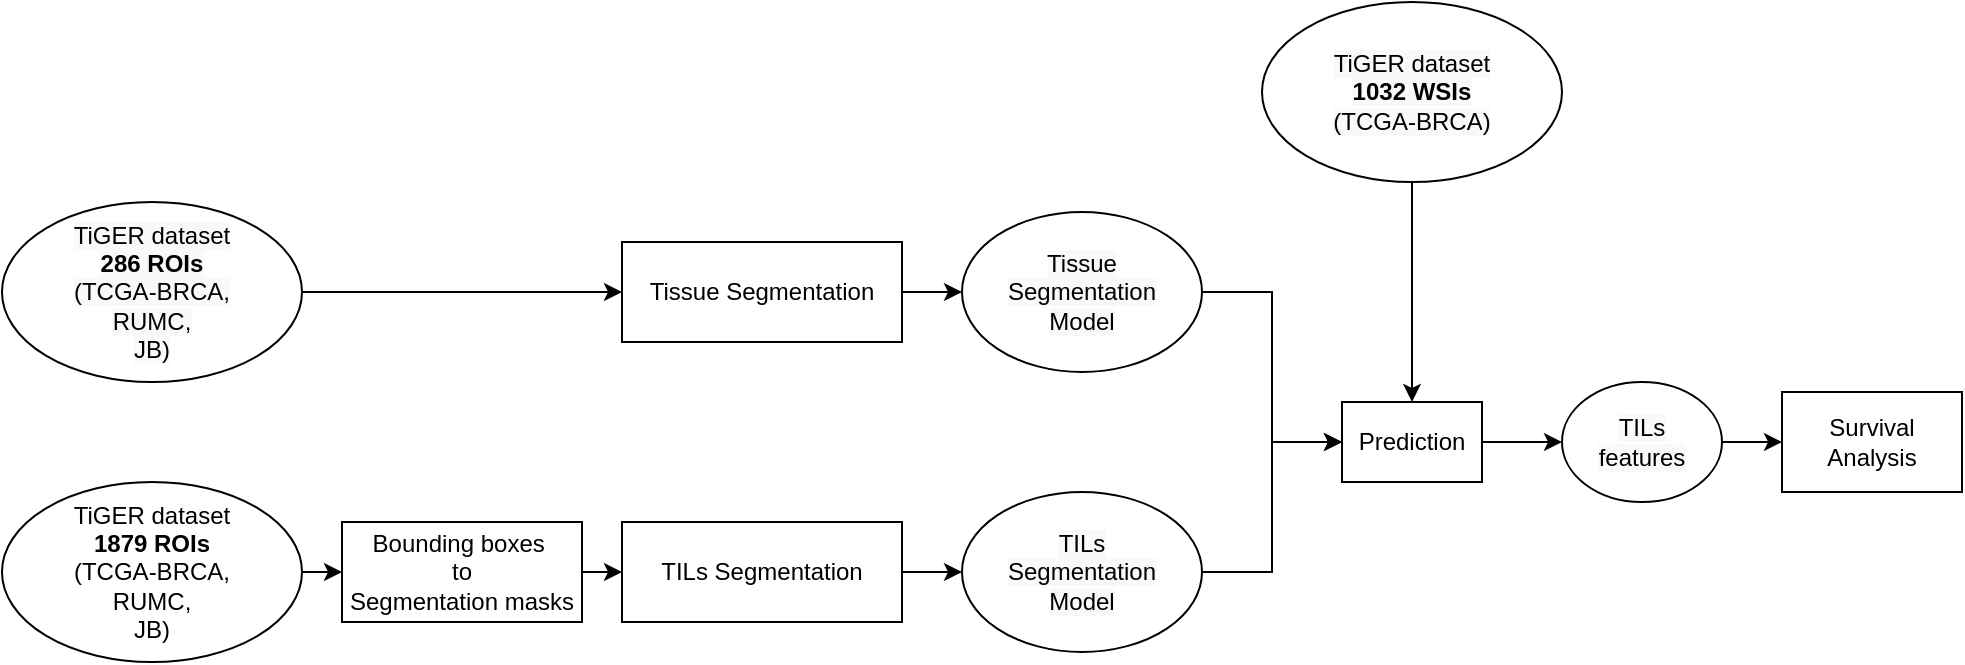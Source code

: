 <mxfile version="16.5.6" type="device"><diagram id="JD4tj5UxD-yE9ofHnlun" name="Page-1"><mxGraphModel dx="946" dy="614" grid="1" gridSize="10" guides="1" tooltips="1" connect="1" arrows="1" fold="1" page="1" pageScale="1" pageWidth="1100" pageHeight="850" math="0" shadow="0"><root><mxCell id="0"/><mxCell id="1" parent="0"/><mxCell id="fjWc9sMw9zoK4WoLGn3O-9" style="edgeStyle=orthogonalEdgeStyle;rounded=0;orthogonalLoop=1;jettySize=auto;html=1;exitX=1;exitY=0.5;exitDx=0;exitDy=0;entryX=0;entryY=0.5;entryDx=0;entryDy=0;" edge="1" parent="1" source="fjWc9sMw9zoK4WoLGn3O-4" target="fjWc9sMw9zoK4WoLGn3O-6"><mxGeometry relative="1" as="geometry"/></mxCell><mxCell id="fjWc9sMw9zoK4WoLGn3O-4" value="&lt;meta charset=&quot;utf-8&quot;&gt;&lt;span style=&quot;color: rgb(0, 0, 0); font-family: helvetica; font-size: 12px; font-style: normal; font-weight: 400; letter-spacing: normal; text-align: center; text-indent: 0px; text-transform: none; word-spacing: 0px; background-color: rgb(248, 249, 250); display: inline; float: none;&quot;&gt;TiGER dataset&lt;/span&gt;&lt;br style=&quot;color: rgb(0, 0, 0); font-family: helvetica; font-size: 12px; font-style: normal; font-weight: 400; letter-spacing: normal; text-align: center; text-indent: 0px; text-transform: none; word-spacing: 0px; background-color: rgb(248, 249, 250);&quot;&gt;&lt;b style=&quot;color: rgb(0, 0, 0); font-family: helvetica; font-size: 12px; font-style: normal; letter-spacing: normal; text-align: center; text-indent: 0px; text-transform: none; word-spacing: 0px; background-color: rgb(248, 249, 250);&quot;&gt;286 ROIs&lt;/b&gt;&lt;br style=&quot;color: rgb(0, 0, 0); font-family: helvetica; font-size: 12px; font-style: normal; font-weight: 400; letter-spacing: normal; text-align: center; text-indent: 0px; text-transform: none; word-spacing: 0px; background-color: rgb(248, 249, 250);&quot;&gt;&lt;span style=&quot;color: rgb(0, 0, 0); font-family: helvetica; font-size: 12px; font-style: normal; font-weight: 400; letter-spacing: normal; text-align: center; text-indent: 0px; text-transform: none; word-spacing: 0px; background-color: rgb(248, 249, 250); display: inline; float: none;&quot;&gt;(TCGA-BRCA,&lt;/span&gt;&lt;br style=&quot;color: rgb(0, 0, 0); font-family: helvetica; font-size: 12px; font-style: normal; font-weight: 400; letter-spacing: normal; text-align: center; text-indent: 0px; text-transform: none; word-spacing: 0px; background-color: rgb(248, 249, 250);&quot;&gt;&lt;span style=&quot;color: rgb(0, 0, 0); font-family: helvetica; font-size: 12px; font-style: normal; font-weight: 400; letter-spacing: normal; text-align: center; text-indent: 0px; text-transform: none; word-spacing: 0px; background-color: rgb(248, 249, 250); display: inline; float: none;&quot;&gt;RUMC,&lt;/span&gt;&lt;br style=&quot;color: rgb(0, 0, 0); font-family: helvetica; font-size: 12px; font-style: normal; font-weight: 400; letter-spacing: normal; text-align: center; text-indent: 0px; text-transform: none; word-spacing: 0px; background-color: rgb(248, 249, 250);&quot;&gt;&lt;span style=&quot;color: rgb(0, 0, 0); font-family: helvetica; font-size: 12px; font-style: normal; font-weight: 400; letter-spacing: normal; text-align: center; text-indent: 0px; text-transform: none; word-spacing: 0px; background-color: rgb(248, 249, 250); display: inline; float: none;&quot;&gt;JB)&lt;/span&gt;" style="ellipse;whiteSpace=wrap;html=1;" vertex="1" parent="1"><mxGeometry x="50" y="190" width="150" height="90" as="geometry"/></mxCell><mxCell id="fjWc9sMw9zoK4WoLGn3O-10" style="edgeStyle=orthogonalEdgeStyle;rounded=0;orthogonalLoop=1;jettySize=auto;html=1;exitX=1;exitY=0.5;exitDx=0;exitDy=0;entryX=0;entryY=0.5;entryDx=0;entryDy=0;" edge="1" parent="1" source="fjWc9sMw9zoK4WoLGn3O-5" target="fjWc9sMw9zoK4WoLGn3O-8"><mxGeometry relative="1" as="geometry"/></mxCell><mxCell id="fjWc9sMw9zoK4WoLGn3O-5" value="TiGER dataset&lt;br&gt;&lt;span style=&quot;color: rgba(0 , 0 , 0 , 0) ; font-family: monospace ; font-size: 0px&quot;&gt;%3CmxGraphModel%3E%3Croot%3E%3CmxCell%20id%3D%220%22%2F%3E%3CmxCell%20id%3D%221%22%20parent%3D%220%22%2F%3E%3CmxCell%20id%3D%222%22%20value%3D%22TiGER%20dataset%26lt%3Bbr%26gt%3B%26lt%3Bb%26gt%3B286%20ROIs%26lt%3B%2Fb%26gt%3B%26lt%3Bbr%26gt%3B(TCGA-BRCA%2C%26lt%3Bbr%26gt%3BRUMC%2C%26lt%3Bbr%26gt%3BJB)%22%20style%3D%22rounded%3D0%3BwhiteSpace%3Dwrap%3Bhtml%3D1%3B%22%20vertex%3D%221%22%20parent%3D%221%22%3E%3CmxGeometry%20x%3D%22100%22%20y%3D%22230%22%20width%3D%22120%22%20height%3D%2280%22%20as%3D%22geometry%22%2F%3E%3C%2FmxCell%3E%3C%2Froot%3E%3C%2FmxGraphModel%3E&lt;/span&gt;&lt;b&gt;1879 ROIs&lt;/b&gt;&lt;br&gt;(TCGA-BRCA,&lt;br&gt;RUMC,&lt;br&gt;JB)" style="ellipse;whiteSpace=wrap;html=1;" vertex="1" parent="1"><mxGeometry x="50" y="330" width="150" height="90" as="geometry"/></mxCell><mxCell id="fjWc9sMw9zoK4WoLGn3O-14" style="edgeStyle=orthogonalEdgeStyle;rounded=0;orthogonalLoop=1;jettySize=auto;html=1;exitX=1;exitY=0.5;exitDx=0;exitDy=0;entryX=0;entryY=0.5;entryDx=0;entryDy=0;" edge="1" parent="1" source="fjWc9sMw9zoK4WoLGn3O-6" target="fjWc9sMw9zoK4WoLGn3O-12"><mxGeometry relative="1" as="geometry"/></mxCell><mxCell id="fjWc9sMw9zoK4WoLGn3O-6" value="Tissue Segmentation" style="rounded=0;whiteSpace=wrap;html=1;" vertex="1" parent="1"><mxGeometry x="360" y="210" width="140" height="50" as="geometry"/></mxCell><mxCell id="fjWc9sMw9zoK4WoLGn3O-15" style="edgeStyle=orthogonalEdgeStyle;rounded=0;orthogonalLoop=1;jettySize=auto;html=1;exitX=1;exitY=0.5;exitDx=0;exitDy=0;entryX=0;entryY=0.5;entryDx=0;entryDy=0;" edge="1" parent="1" source="fjWc9sMw9zoK4WoLGn3O-7" target="fjWc9sMw9zoK4WoLGn3O-13"><mxGeometry relative="1" as="geometry"/></mxCell><mxCell id="fjWc9sMw9zoK4WoLGn3O-7" value="TILs Segmentation" style="rounded=0;whiteSpace=wrap;html=1;" vertex="1" parent="1"><mxGeometry x="360" y="350" width="140" height="50" as="geometry"/></mxCell><mxCell id="fjWc9sMw9zoK4WoLGn3O-11" style="edgeStyle=orthogonalEdgeStyle;rounded=0;orthogonalLoop=1;jettySize=auto;html=1;exitX=1;exitY=0.5;exitDx=0;exitDy=0;entryX=0;entryY=0.5;entryDx=0;entryDy=0;" edge="1" parent="1" source="fjWc9sMw9zoK4WoLGn3O-8" target="fjWc9sMw9zoK4WoLGn3O-7"><mxGeometry relative="1" as="geometry"/></mxCell><mxCell id="fjWc9sMw9zoK4WoLGn3O-8" value="Bounding boxes&amp;nbsp;&lt;br&gt;to&lt;br&gt;Segmentation masks" style="rounded=0;whiteSpace=wrap;html=1;" vertex="1" parent="1"><mxGeometry x="220" y="350" width="120" height="50" as="geometry"/></mxCell><mxCell id="fjWc9sMw9zoK4WoLGn3O-17" style="edgeStyle=orthogonalEdgeStyle;rounded=0;orthogonalLoop=1;jettySize=auto;html=1;exitX=1;exitY=0.5;exitDx=0;exitDy=0;entryX=0;entryY=0.5;entryDx=0;entryDy=0;" edge="1" parent="1" source="fjWc9sMw9zoK4WoLGn3O-12" target="fjWc9sMw9zoK4WoLGn3O-16"><mxGeometry relative="1" as="geometry"/></mxCell><mxCell id="fjWc9sMw9zoK4WoLGn3O-12" value="&lt;span style=&quot;color: rgb(0 , 0 , 0) ; font-family: &amp;#34;helvetica&amp;#34; ; font-size: 12px ; font-style: normal ; font-weight: 400 ; letter-spacing: normal ; text-align: center ; text-indent: 0px ; text-transform: none ; word-spacing: 0px ; background-color: rgb(248 , 249 , 250) ; display: inline ; float: none&quot;&gt;Tissue&lt;br&gt;Segmentation&lt;br&gt;Model&lt;br&gt;&lt;/span&gt;" style="ellipse;whiteSpace=wrap;html=1;" vertex="1" parent="1"><mxGeometry x="530" y="195" width="120" height="80" as="geometry"/></mxCell><mxCell id="fjWc9sMw9zoK4WoLGn3O-18" style="edgeStyle=orthogonalEdgeStyle;rounded=0;orthogonalLoop=1;jettySize=auto;html=1;exitX=1;exitY=0.5;exitDx=0;exitDy=0;entryX=0;entryY=0.5;entryDx=0;entryDy=0;" edge="1" parent="1" source="fjWc9sMw9zoK4WoLGn3O-13" target="fjWc9sMw9zoK4WoLGn3O-16"><mxGeometry relative="1" as="geometry"/></mxCell><mxCell id="fjWc9sMw9zoK4WoLGn3O-13" value="&lt;span style=&quot;color: rgb(0 , 0 , 0) ; font-family: &amp;#34;helvetica&amp;#34; ; font-size: 12px ; font-style: normal ; font-weight: 400 ; letter-spacing: normal ; text-align: center ; text-indent: 0px ; text-transform: none ; word-spacing: 0px ; background-color: rgb(248 , 249 , 250) ; display: inline ; float: none&quot;&gt;TILs&lt;br&gt;Segmentation&lt;br&gt;Model&lt;br&gt;&lt;/span&gt;" style="ellipse;whiteSpace=wrap;html=1;" vertex="1" parent="1"><mxGeometry x="530" y="335" width="120" height="80" as="geometry"/></mxCell><mxCell id="fjWc9sMw9zoK4WoLGn3O-22" style="edgeStyle=orthogonalEdgeStyle;rounded=0;orthogonalLoop=1;jettySize=auto;html=1;exitX=1;exitY=0.5;exitDx=0;exitDy=0;entryX=0;entryY=0.5;entryDx=0;entryDy=0;" edge="1" parent="1" source="fjWc9sMw9zoK4WoLGn3O-16" target="fjWc9sMw9zoK4WoLGn3O-21"><mxGeometry relative="1" as="geometry"/></mxCell><mxCell id="fjWc9sMw9zoK4WoLGn3O-16" value="Prediction" style="rounded=0;whiteSpace=wrap;html=1;" vertex="1" parent="1"><mxGeometry x="720" y="290" width="70" height="40" as="geometry"/></mxCell><mxCell id="fjWc9sMw9zoK4WoLGn3O-20" style="edgeStyle=orthogonalEdgeStyle;rounded=0;orthogonalLoop=1;jettySize=auto;html=1;exitX=0.5;exitY=1;exitDx=0;exitDy=0;entryX=0.5;entryY=0;entryDx=0;entryDy=0;" edge="1" parent="1" source="fjWc9sMw9zoK4WoLGn3O-19" target="fjWc9sMw9zoK4WoLGn3O-16"><mxGeometry relative="1" as="geometry"/></mxCell><mxCell id="fjWc9sMw9zoK4WoLGn3O-19" value="&lt;span style=&quot;color: rgb(0 , 0 , 0) ; font-family: &amp;#34;helvetica&amp;#34; ; font-size: 12px ; font-style: normal ; font-weight: 400 ; letter-spacing: normal ; text-align: center ; text-indent: 0px ; text-transform: none ; word-spacing: 0px ; background-color: rgb(248 , 249 , 250) ; display: inline ; float: none&quot;&gt;TiGER dataset&lt;/span&gt;&lt;br style=&quot;color: rgb(0 , 0 , 0) ; font-family: &amp;#34;helvetica&amp;#34; ; font-size: 12px ; font-style: normal ; font-weight: 400 ; letter-spacing: normal ; text-align: center ; text-indent: 0px ; text-transform: none ; word-spacing: 0px ; background-color: rgb(248 , 249 , 250)&quot;&gt;&lt;b style=&quot;color: rgb(0 , 0 , 0) ; font-family: &amp;#34;helvetica&amp;#34; ; font-size: 12px ; font-style: normal ; letter-spacing: normal ; text-align: center ; text-indent: 0px ; text-transform: none ; word-spacing: 0px ; background-color: rgb(248 , 249 , 250)&quot;&gt;1032 WSIs&lt;/b&gt;&lt;br style=&quot;color: rgb(0 , 0 , 0) ; font-family: &amp;#34;helvetica&amp;#34; ; font-size: 12px ; font-style: normal ; font-weight: 400 ; letter-spacing: normal ; text-align: center ; text-indent: 0px ; text-transform: none ; word-spacing: 0px ; background-color: rgb(248 , 249 , 250)&quot;&gt;&lt;span style=&quot;color: rgb(0 , 0 , 0) ; font-family: &amp;#34;helvetica&amp;#34; ; font-size: 12px ; font-style: normal ; font-weight: 400 ; letter-spacing: normal ; text-align: center ; text-indent: 0px ; text-transform: none ; word-spacing: 0px ; background-color: rgb(248 , 249 , 250) ; display: inline ; float: none&quot;&gt;(TCGA-BRCA&lt;/span&gt;&lt;span style=&quot;color: rgb(0 , 0 , 0) ; font-family: &amp;#34;helvetica&amp;#34; ; font-size: 12px ; font-style: normal ; font-weight: 400 ; letter-spacing: normal ; text-align: center ; text-indent: 0px ; text-transform: none ; word-spacing: 0px ; background-color: rgb(248 , 249 , 250) ; display: inline ; float: none&quot;&gt;)&lt;/span&gt;" style="ellipse;whiteSpace=wrap;html=1;" vertex="1" parent="1"><mxGeometry x="680" y="90" width="150" height="90" as="geometry"/></mxCell><mxCell id="fjWc9sMw9zoK4WoLGn3O-24" style="edgeStyle=orthogonalEdgeStyle;rounded=0;orthogonalLoop=1;jettySize=auto;html=1;exitX=1;exitY=0.5;exitDx=0;exitDy=0;entryX=0;entryY=0.5;entryDx=0;entryDy=0;" edge="1" parent="1" source="fjWc9sMw9zoK4WoLGn3O-21" target="fjWc9sMw9zoK4WoLGn3O-23"><mxGeometry relative="1" as="geometry"/></mxCell><mxCell id="fjWc9sMw9zoK4WoLGn3O-21" value="&lt;span style=&quot;color: rgb(0 , 0 , 0) ; font-family: &amp;#34;helvetica&amp;#34; ; font-size: 12px ; font-style: normal ; font-weight: 400 ; letter-spacing: normal ; text-align: center ; text-indent: 0px ; text-transform: none ; word-spacing: 0px ; background-color: rgb(248 , 249 , 250) ; display: inline ; float: none&quot;&gt;TILs&lt;br&gt;features&lt;br&gt;&lt;/span&gt;" style="ellipse;whiteSpace=wrap;html=1;" vertex="1" parent="1"><mxGeometry x="830" y="280" width="80" height="60" as="geometry"/></mxCell><mxCell id="fjWc9sMw9zoK4WoLGn3O-23" value="Survival Analysis" style="rounded=0;whiteSpace=wrap;html=1;" vertex="1" parent="1"><mxGeometry x="940" y="285" width="90" height="50" as="geometry"/></mxCell></root></mxGraphModel></diagram></mxfile>